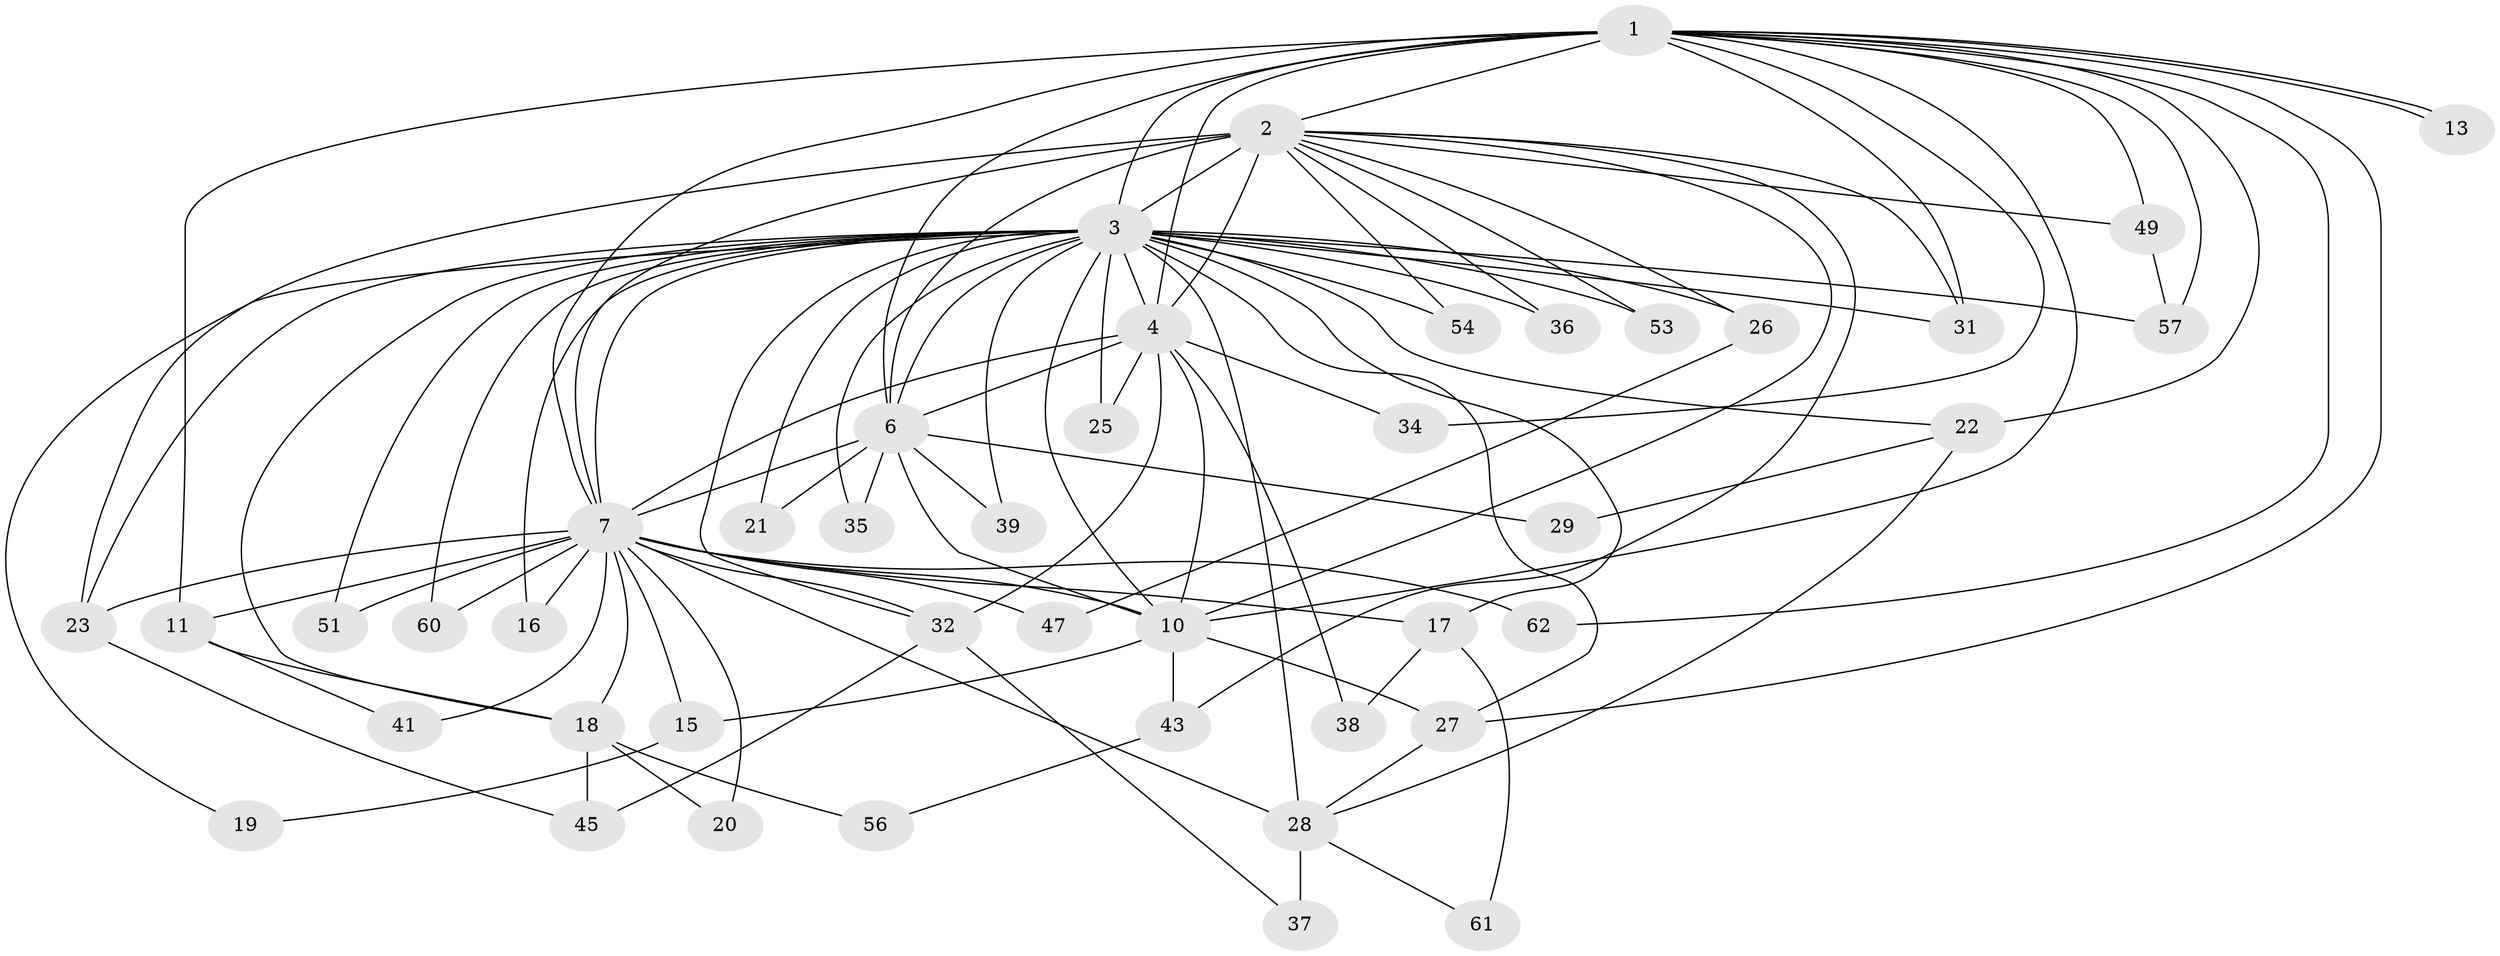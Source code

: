 // Generated by graph-tools (version 1.1) at 2025/23/03/03/25 07:23:43]
// undirected, 44 vertices, 104 edges
graph export_dot {
graph [start="1"]
  node [color=gray90,style=filled];
  1 [super="+30"];
  2 [super="+5"];
  3 [super="+8"];
  4 [super="+14"];
  6 [super="+42"];
  7 [super="+9"];
  10 [super="+12"];
  11 [super="+24"];
  13;
  15;
  16;
  17 [super="+44"];
  18 [super="+48"];
  19;
  20;
  21;
  22 [super="+33"];
  23 [super="+46"];
  25;
  26 [super="+55"];
  27;
  28 [super="+59"];
  29;
  31 [super="+58"];
  32 [super="+50"];
  34;
  35;
  36;
  37 [super="+40"];
  38;
  39;
  41;
  43;
  45 [super="+52"];
  47;
  49;
  51;
  53;
  54;
  56;
  57 [super="+63"];
  60;
  61;
  62;
  1 -- 2 [weight=2];
  1 -- 3 [weight=2];
  1 -- 4;
  1 -- 6;
  1 -- 7 [weight=2];
  1 -- 10;
  1 -- 11 [weight=2];
  1 -- 13;
  1 -- 13;
  1 -- 22;
  1 -- 31;
  1 -- 34;
  1 -- 49;
  1 -- 62;
  1 -- 27;
  1 -- 57;
  2 -- 3 [weight=4];
  2 -- 4 [weight=2];
  2 -- 6 [weight=2];
  2 -- 7 [weight=4];
  2 -- 10 [weight=2];
  2 -- 23;
  2 -- 26 [weight=2];
  2 -- 36;
  2 -- 43;
  2 -- 54;
  2 -- 49;
  2 -- 53;
  2 -- 31;
  3 -- 4 [weight=3];
  3 -- 6 [weight=2];
  3 -- 7 [weight=4];
  3 -- 10 [weight=2];
  3 -- 19;
  3 -- 23;
  3 -- 25;
  3 -- 26;
  3 -- 27;
  3 -- 31;
  3 -- 32;
  3 -- 53;
  3 -- 57;
  3 -- 60;
  3 -- 16;
  3 -- 17 [weight=2];
  3 -- 21;
  3 -- 22;
  3 -- 35;
  3 -- 36;
  3 -- 39;
  3 -- 51;
  3 -- 54;
  3 -- 18;
  3 -- 28;
  4 -- 6;
  4 -- 7 [weight=2];
  4 -- 10 [weight=2];
  4 -- 25;
  4 -- 38;
  4 -- 34;
  4 -- 32;
  6 -- 7 [weight=3];
  6 -- 10;
  6 -- 21;
  6 -- 29;
  6 -- 35;
  6 -- 39;
  7 -- 10 [weight=2];
  7 -- 11;
  7 -- 16;
  7 -- 17;
  7 -- 32;
  7 -- 47;
  7 -- 60;
  7 -- 41;
  7 -- 15;
  7 -- 18;
  7 -- 51;
  7 -- 20;
  7 -- 28;
  7 -- 62;
  7 -- 23;
  10 -- 15;
  10 -- 27;
  10 -- 43;
  11 -- 18;
  11 -- 41;
  15 -- 19;
  17 -- 38;
  17 -- 61;
  18 -- 20;
  18 -- 45;
  18 -- 56;
  22 -- 29;
  22 -- 28;
  23 -- 45;
  26 -- 47;
  27 -- 28;
  28 -- 37 [weight=2];
  28 -- 61;
  32 -- 37;
  32 -- 45;
  43 -- 56;
  49 -- 57;
}
